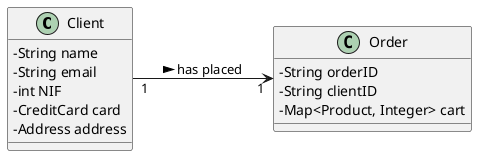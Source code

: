 @startuml
skinparam classAttributeIconSize 0

left to right direction

class Client {
  -String name
  -String email
  -int NIF
  -CreditCard card
  -Address address
}

class Order {
  -String orderID
  -String clientID
  -Map<Product, Integer> cart
}

Client "1" --> "1" Order : has placed >


@enduml


